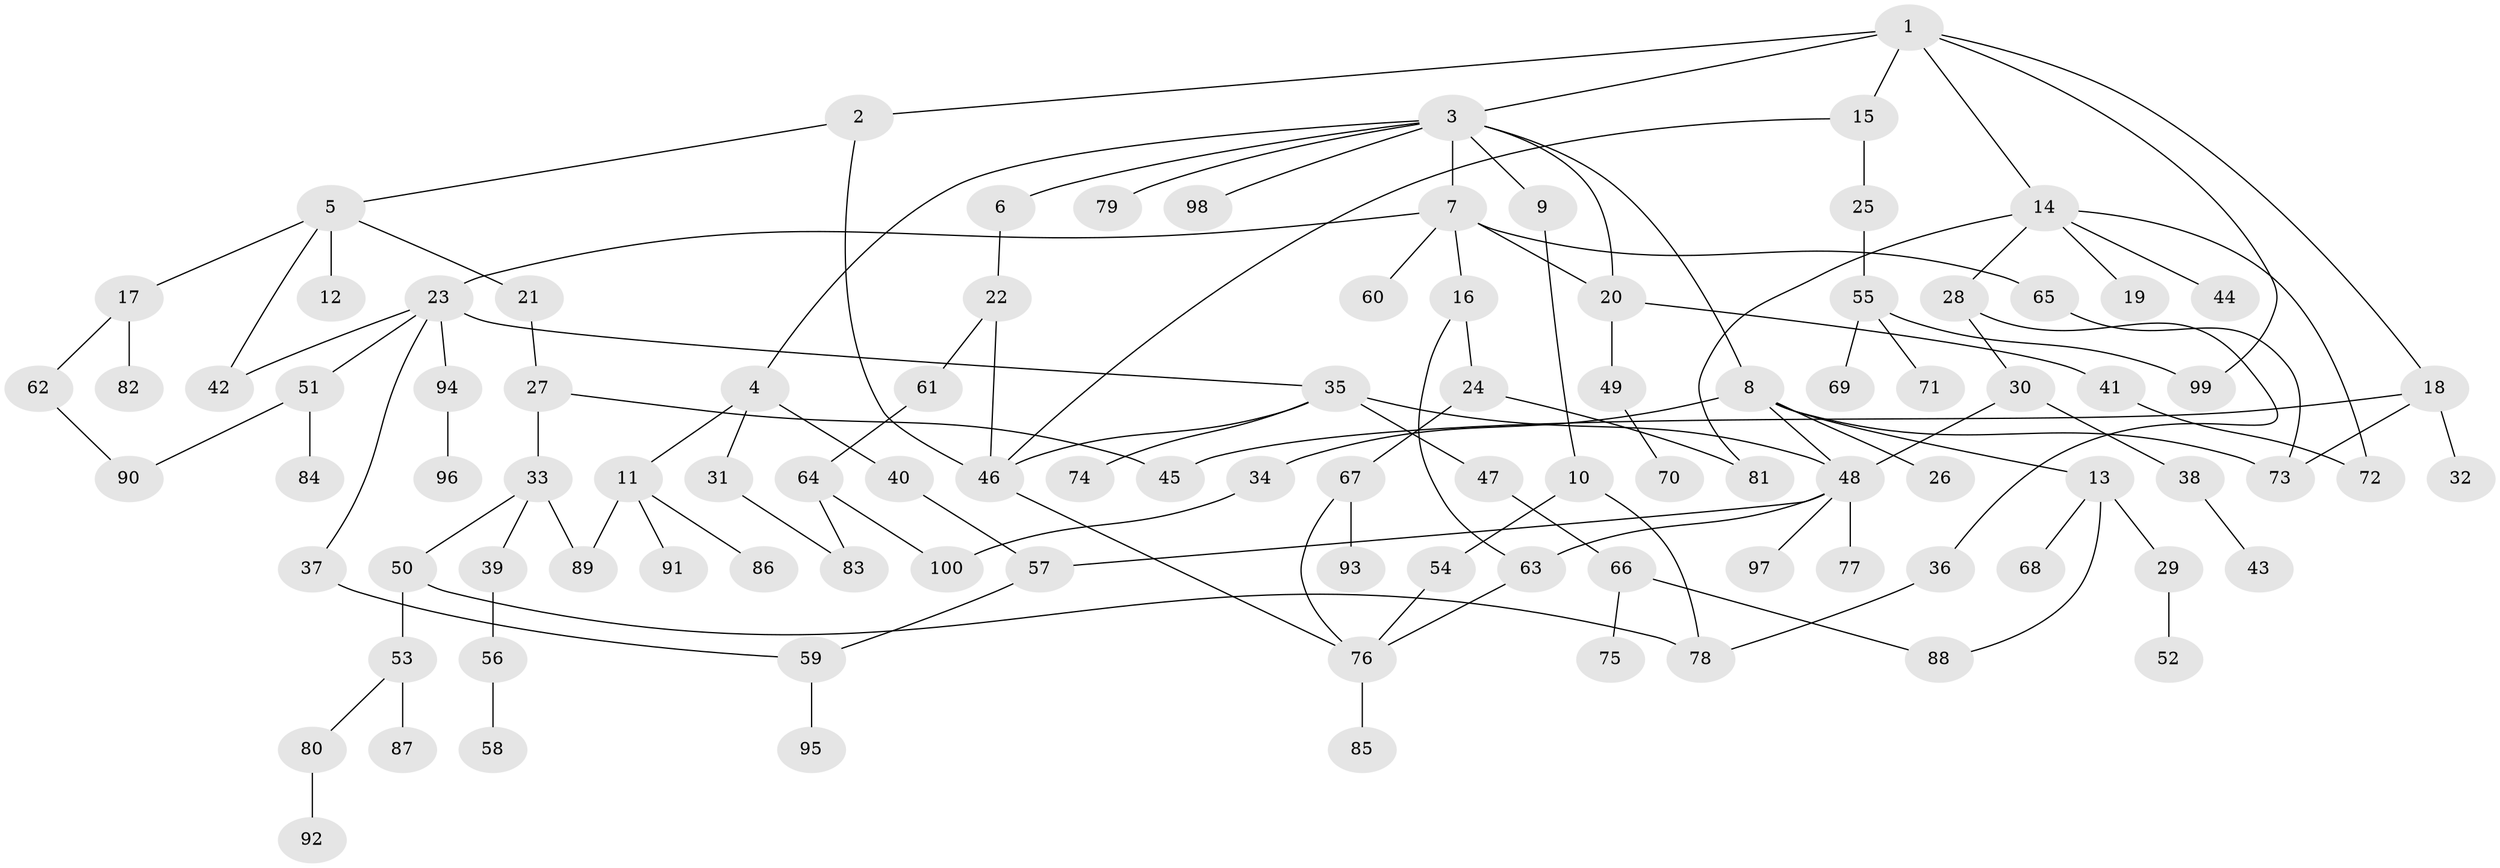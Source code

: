 // Generated by graph-tools (version 1.1) at 2025/54/02/21/25 11:54:43]
// undirected, 100 vertices, 125 edges
graph export_dot {
graph [start="1"]
  node [color=gray90,style=filled];
  1;
  2;
  3;
  4;
  5;
  6;
  7;
  8;
  9;
  10;
  11;
  12;
  13;
  14;
  15;
  16;
  17;
  18;
  19;
  20;
  21;
  22;
  23;
  24;
  25;
  26;
  27;
  28;
  29;
  30;
  31;
  32;
  33;
  34;
  35;
  36;
  37;
  38;
  39;
  40;
  41;
  42;
  43;
  44;
  45;
  46;
  47;
  48;
  49;
  50;
  51;
  52;
  53;
  54;
  55;
  56;
  57;
  58;
  59;
  60;
  61;
  62;
  63;
  64;
  65;
  66;
  67;
  68;
  69;
  70;
  71;
  72;
  73;
  74;
  75;
  76;
  77;
  78;
  79;
  80;
  81;
  82;
  83;
  84;
  85;
  86;
  87;
  88;
  89;
  90;
  91;
  92;
  93;
  94;
  95;
  96;
  97;
  98;
  99;
  100;
  1 -- 2;
  1 -- 3;
  1 -- 14;
  1 -- 15;
  1 -- 18;
  1 -- 99;
  2 -- 5;
  2 -- 46;
  3 -- 4;
  3 -- 6;
  3 -- 7;
  3 -- 8;
  3 -- 9;
  3 -- 79;
  3 -- 98;
  3 -- 20;
  4 -- 11;
  4 -- 31;
  4 -- 40;
  5 -- 12;
  5 -- 17;
  5 -- 21;
  5 -- 42;
  6 -- 22;
  7 -- 16;
  7 -- 20;
  7 -- 23;
  7 -- 60;
  7 -- 65;
  8 -- 13;
  8 -- 26;
  8 -- 34;
  8 -- 48;
  8 -- 73;
  9 -- 10;
  10 -- 54;
  10 -- 78;
  11 -- 86;
  11 -- 91;
  11 -- 89;
  13 -- 29;
  13 -- 68;
  13 -- 88;
  14 -- 19;
  14 -- 28;
  14 -- 44;
  14 -- 81;
  14 -- 72;
  15 -- 25;
  15 -- 46;
  16 -- 24;
  16 -- 63;
  17 -- 62;
  17 -- 82;
  18 -- 32;
  18 -- 45;
  18 -- 73;
  20 -- 41;
  20 -- 49;
  21 -- 27;
  22 -- 46;
  22 -- 61;
  23 -- 35;
  23 -- 37;
  23 -- 51;
  23 -- 94;
  23 -- 42;
  24 -- 67;
  24 -- 81;
  25 -- 55;
  27 -- 33;
  27 -- 45;
  28 -- 30;
  28 -- 36;
  29 -- 52;
  30 -- 38;
  30 -- 48;
  31 -- 83;
  33 -- 39;
  33 -- 50;
  33 -- 89;
  34 -- 100;
  35 -- 47;
  35 -- 74;
  35 -- 48;
  35 -- 46;
  36 -- 78;
  37 -- 59;
  38 -- 43;
  39 -- 56;
  40 -- 57;
  41 -- 72;
  46 -- 76;
  47 -- 66;
  48 -- 63;
  48 -- 77;
  48 -- 97;
  48 -- 57;
  49 -- 70;
  50 -- 53;
  50 -- 78;
  51 -- 84;
  51 -- 90;
  53 -- 80;
  53 -- 87;
  54 -- 76;
  55 -- 69;
  55 -- 71;
  55 -- 99;
  56 -- 58;
  57 -- 59;
  59 -- 95;
  61 -- 64;
  62 -- 90;
  63 -- 76;
  64 -- 83;
  64 -- 100;
  65 -- 73;
  66 -- 75;
  66 -- 88;
  67 -- 93;
  67 -- 76;
  76 -- 85;
  80 -- 92;
  94 -- 96;
}
